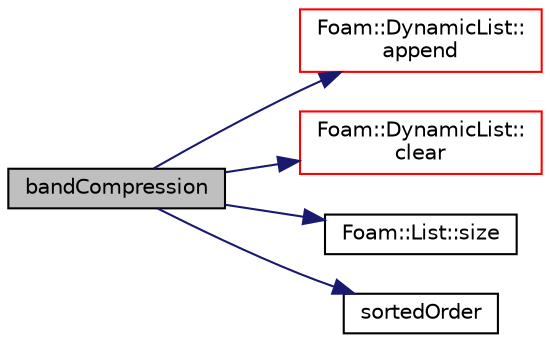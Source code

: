 digraph "bandCompression"
{
  bgcolor="transparent";
  edge [fontname="Helvetica",fontsize="10",labelfontname="Helvetica",labelfontsize="10"];
  node [fontname="Helvetica",fontsize="10",shape=record];
  rankdir="LR";
  Node1 [label="bandCompression",height=0.2,width=0.4,color="black", fillcolor="grey75", style="filled", fontcolor="black"];
  Node1 -> Node2 [color="midnightblue",fontsize="10",style="solid",fontname="Helvetica"];
  Node2 [label="Foam::DynamicList::\lappend",height=0.2,width=0.4,color="red",URL="$a00604.html#a7b67b42af715604376ad63a681dee6d8",tooltip="Append an element at the end of the list. "];
  Node1 -> Node3 [color="midnightblue",fontsize="10",style="solid",fontname="Helvetica"];
  Node3 [label="Foam::DynamicList::\lclear",height=0.2,width=0.4,color="red",URL="$a00604.html#ac8bb3912a3ce86b15842e79d0b421204",tooltip="Clear the addressed list, i.e. set the size to zero. "];
  Node1 -> Node4 [color="midnightblue",fontsize="10",style="solid",fontname="Helvetica"];
  Node4 [label="Foam::List::size",height=0.2,width=0.4,color="black",URL="$a01366.html#a8a5f6fa29bd4b500caf186f60245b384",tooltip="Override size to be inconsistent with allocated storage. "];
  Node1 -> Node5 [color="midnightblue",fontsize="10",style="solid",fontname="Helvetica"];
  Node5 [label="sortedOrder",height=0.2,width=0.4,color="black",URL="$a10758.html#acf128ea037506c14446998bb7ca39264",tooltip="Generate the (stable) sort order for the list. "];
}
